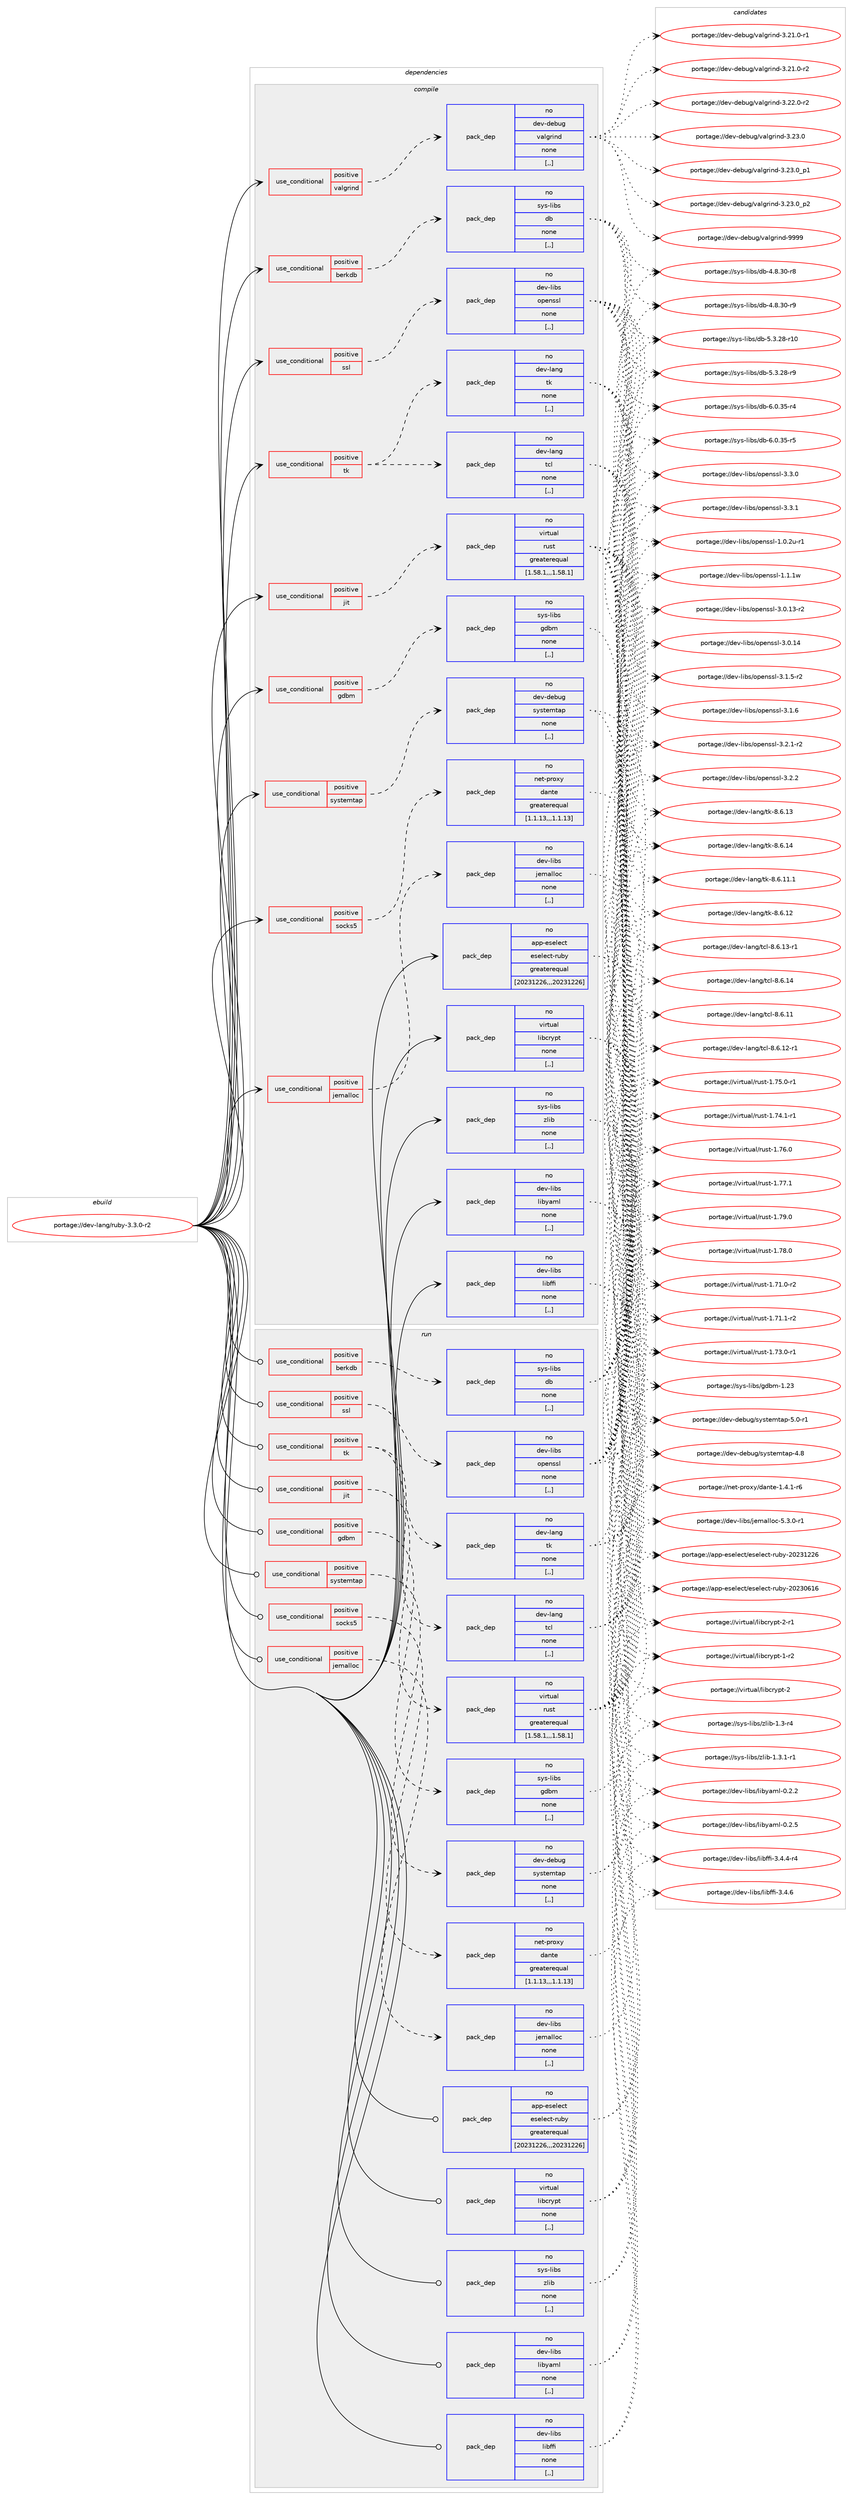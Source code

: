 digraph prolog {

# *************
# Graph options
# *************

newrank=true;
concentrate=true;
compound=true;
graph [rankdir=LR,fontname=Helvetica,fontsize=10,ranksep=1.5];#, ranksep=2.5, nodesep=0.2];
edge  [arrowhead=vee];
node  [fontname=Helvetica,fontsize=10];

# **********
# The ebuild
# **********

subgraph cluster_leftcol {
color=gray;
rank=same;
label=<<i>ebuild</i>>;
id [label="portage://dev-lang/ruby-3.3.0-r2", color=red, width=4, href="../dev-lang/ruby-3.3.0-r2.svg"];
}

# ****************
# The dependencies
# ****************

subgraph cluster_midcol {
color=gray;
label=<<i>dependencies</i>>;
subgraph cluster_compile {
fillcolor="#eeeeee";
style=filled;
label=<<i>compile</i>>;
subgraph cond23660 {
dependency100462 [label=<<TABLE BORDER="0" CELLBORDER="1" CELLSPACING="0" CELLPADDING="4"><TR><TD ROWSPAN="3" CELLPADDING="10">use_conditional</TD></TR><TR><TD>positive</TD></TR><TR><TD>berkdb</TD></TR></TABLE>>, shape=none, color=red];
subgraph pack75724 {
dependency100463 [label=<<TABLE BORDER="0" CELLBORDER="1" CELLSPACING="0" CELLPADDING="4" WIDTH="220"><TR><TD ROWSPAN="6" CELLPADDING="30">pack_dep</TD></TR><TR><TD WIDTH="110">no</TD></TR><TR><TD>sys-libs</TD></TR><TR><TD>db</TD></TR><TR><TD>none</TD></TR><TR><TD>[,,]</TD></TR></TABLE>>, shape=none, color=blue];
}
dependency100462:e -> dependency100463:w [weight=20,style="dashed",arrowhead="vee"];
}
id:e -> dependency100462:w [weight=20,style="solid",arrowhead="vee"];
subgraph cond23661 {
dependency100464 [label=<<TABLE BORDER="0" CELLBORDER="1" CELLSPACING="0" CELLPADDING="4"><TR><TD ROWSPAN="3" CELLPADDING="10">use_conditional</TD></TR><TR><TD>positive</TD></TR><TR><TD>gdbm</TD></TR></TABLE>>, shape=none, color=red];
subgraph pack75725 {
dependency100465 [label=<<TABLE BORDER="0" CELLBORDER="1" CELLSPACING="0" CELLPADDING="4" WIDTH="220"><TR><TD ROWSPAN="6" CELLPADDING="30">pack_dep</TD></TR><TR><TD WIDTH="110">no</TD></TR><TR><TD>sys-libs</TD></TR><TR><TD>gdbm</TD></TR><TR><TD>none</TD></TR><TR><TD>[,,]</TD></TR></TABLE>>, shape=none, color=blue];
}
dependency100464:e -> dependency100465:w [weight=20,style="dashed",arrowhead="vee"];
}
id:e -> dependency100464:w [weight=20,style="solid",arrowhead="vee"];
subgraph cond23662 {
dependency100466 [label=<<TABLE BORDER="0" CELLBORDER="1" CELLSPACING="0" CELLPADDING="4"><TR><TD ROWSPAN="3" CELLPADDING="10">use_conditional</TD></TR><TR><TD>positive</TD></TR><TR><TD>jemalloc</TD></TR></TABLE>>, shape=none, color=red];
subgraph pack75726 {
dependency100467 [label=<<TABLE BORDER="0" CELLBORDER="1" CELLSPACING="0" CELLPADDING="4" WIDTH="220"><TR><TD ROWSPAN="6" CELLPADDING="30">pack_dep</TD></TR><TR><TD WIDTH="110">no</TD></TR><TR><TD>dev-libs</TD></TR><TR><TD>jemalloc</TD></TR><TR><TD>none</TD></TR><TR><TD>[,,]</TD></TR></TABLE>>, shape=none, color=blue];
}
dependency100466:e -> dependency100467:w [weight=20,style="dashed",arrowhead="vee"];
}
id:e -> dependency100466:w [weight=20,style="solid",arrowhead="vee"];
subgraph cond23663 {
dependency100468 [label=<<TABLE BORDER="0" CELLBORDER="1" CELLSPACING="0" CELLPADDING="4"><TR><TD ROWSPAN="3" CELLPADDING="10">use_conditional</TD></TR><TR><TD>positive</TD></TR><TR><TD>jit</TD></TR></TABLE>>, shape=none, color=red];
subgraph pack75727 {
dependency100469 [label=<<TABLE BORDER="0" CELLBORDER="1" CELLSPACING="0" CELLPADDING="4" WIDTH="220"><TR><TD ROWSPAN="6" CELLPADDING="30">pack_dep</TD></TR><TR><TD WIDTH="110">no</TD></TR><TR><TD>virtual</TD></TR><TR><TD>rust</TD></TR><TR><TD>greaterequal</TD></TR><TR><TD>[1.58.1,,,1.58.1]</TD></TR></TABLE>>, shape=none, color=blue];
}
dependency100468:e -> dependency100469:w [weight=20,style="dashed",arrowhead="vee"];
}
id:e -> dependency100468:w [weight=20,style="solid",arrowhead="vee"];
subgraph cond23664 {
dependency100470 [label=<<TABLE BORDER="0" CELLBORDER="1" CELLSPACING="0" CELLPADDING="4"><TR><TD ROWSPAN="3" CELLPADDING="10">use_conditional</TD></TR><TR><TD>positive</TD></TR><TR><TD>socks5</TD></TR></TABLE>>, shape=none, color=red];
subgraph pack75728 {
dependency100471 [label=<<TABLE BORDER="0" CELLBORDER="1" CELLSPACING="0" CELLPADDING="4" WIDTH="220"><TR><TD ROWSPAN="6" CELLPADDING="30">pack_dep</TD></TR><TR><TD WIDTH="110">no</TD></TR><TR><TD>net-proxy</TD></TR><TR><TD>dante</TD></TR><TR><TD>greaterequal</TD></TR><TR><TD>[1.1.13,,,1.1.13]</TD></TR></TABLE>>, shape=none, color=blue];
}
dependency100470:e -> dependency100471:w [weight=20,style="dashed",arrowhead="vee"];
}
id:e -> dependency100470:w [weight=20,style="solid",arrowhead="vee"];
subgraph cond23665 {
dependency100472 [label=<<TABLE BORDER="0" CELLBORDER="1" CELLSPACING="0" CELLPADDING="4"><TR><TD ROWSPAN="3" CELLPADDING="10">use_conditional</TD></TR><TR><TD>positive</TD></TR><TR><TD>ssl</TD></TR></TABLE>>, shape=none, color=red];
subgraph pack75729 {
dependency100473 [label=<<TABLE BORDER="0" CELLBORDER="1" CELLSPACING="0" CELLPADDING="4" WIDTH="220"><TR><TD ROWSPAN="6" CELLPADDING="30">pack_dep</TD></TR><TR><TD WIDTH="110">no</TD></TR><TR><TD>dev-libs</TD></TR><TR><TD>openssl</TD></TR><TR><TD>none</TD></TR><TR><TD>[,,]</TD></TR></TABLE>>, shape=none, color=blue];
}
dependency100472:e -> dependency100473:w [weight=20,style="dashed",arrowhead="vee"];
}
id:e -> dependency100472:w [weight=20,style="solid",arrowhead="vee"];
subgraph cond23666 {
dependency100474 [label=<<TABLE BORDER="0" CELLBORDER="1" CELLSPACING="0" CELLPADDING="4"><TR><TD ROWSPAN="3" CELLPADDING="10">use_conditional</TD></TR><TR><TD>positive</TD></TR><TR><TD>systemtap</TD></TR></TABLE>>, shape=none, color=red];
subgraph pack75730 {
dependency100475 [label=<<TABLE BORDER="0" CELLBORDER="1" CELLSPACING="0" CELLPADDING="4" WIDTH="220"><TR><TD ROWSPAN="6" CELLPADDING="30">pack_dep</TD></TR><TR><TD WIDTH="110">no</TD></TR><TR><TD>dev-debug</TD></TR><TR><TD>systemtap</TD></TR><TR><TD>none</TD></TR><TR><TD>[,,]</TD></TR></TABLE>>, shape=none, color=blue];
}
dependency100474:e -> dependency100475:w [weight=20,style="dashed",arrowhead="vee"];
}
id:e -> dependency100474:w [weight=20,style="solid",arrowhead="vee"];
subgraph cond23667 {
dependency100476 [label=<<TABLE BORDER="0" CELLBORDER="1" CELLSPACING="0" CELLPADDING="4"><TR><TD ROWSPAN="3" CELLPADDING="10">use_conditional</TD></TR><TR><TD>positive</TD></TR><TR><TD>tk</TD></TR></TABLE>>, shape=none, color=red];
subgraph pack75731 {
dependency100477 [label=<<TABLE BORDER="0" CELLBORDER="1" CELLSPACING="0" CELLPADDING="4" WIDTH="220"><TR><TD ROWSPAN="6" CELLPADDING="30">pack_dep</TD></TR><TR><TD WIDTH="110">no</TD></TR><TR><TD>dev-lang</TD></TR><TR><TD>tcl</TD></TR><TR><TD>none</TD></TR><TR><TD>[,,]</TD></TR></TABLE>>, shape=none, color=blue];
}
dependency100476:e -> dependency100477:w [weight=20,style="dashed",arrowhead="vee"];
subgraph pack75732 {
dependency100478 [label=<<TABLE BORDER="0" CELLBORDER="1" CELLSPACING="0" CELLPADDING="4" WIDTH="220"><TR><TD ROWSPAN="6" CELLPADDING="30">pack_dep</TD></TR><TR><TD WIDTH="110">no</TD></TR><TR><TD>dev-lang</TD></TR><TR><TD>tk</TD></TR><TR><TD>none</TD></TR><TR><TD>[,,]</TD></TR></TABLE>>, shape=none, color=blue];
}
dependency100476:e -> dependency100478:w [weight=20,style="dashed",arrowhead="vee"];
}
id:e -> dependency100476:w [weight=20,style="solid",arrowhead="vee"];
subgraph cond23668 {
dependency100479 [label=<<TABLE BORDER="0" CELLBORDER="1" CELLSPACING="0" CELLPADDING="4"><TR><TD ROWSPAN="3" CELLPADDING="10">use_conditional</TD></TR><TR><TD>positive</TD></TR><TR><TD>valgrind</TD></TR></TABLE>>, shape=none, color=red];
subgraph pack75733 {
dependency100480 [label=<<TABLE BORDER="0" CELLBORDER="1" CELLSPACING="0" CELLPADDING="4" WIDTH="220"><TR><TD ROWSPAN="6" CELLPADDING="30">pack_dep</TD></TR><TR><TD WIDTH="110">no</TD></TR><TR><TD>dev-debug</TD></TR><TR><TD>valgrind</TD></TR><TR><TD>none</TD></TR><TR><TD>[,,]</TD></TR></TABLE>>, shape=none, color=blue];
}
dependency100479:e -> dependency100480:w [weight=20,style="dashed",arrowhead="vee"];
}
id:e -> dependency100479:w [weight=20,style="solid",arrowhead="vee"];
subgraph pack75734 {
dependency100481 [label=<<TABLE BORDER="0" CELLBORDER="1" CELLSPACING="0" CELLPADDING="4" WIDTH="220"><TR><TD ROWSPAN="6" CELLPADDING="30">pack_dep</TD></TR><TR><TD WIDTH="110">no</TD></TR><TR><TD>app-eselect</TD></TR><TR><TD>eselect-ruby</TD></TR><TR><TD>greaterequal</TD></TR><TR><TD>[20231226,,,20231226]</TD></TR></TABLE>>, shape=none, color=blue];
}
id:e -> dependency100481:w [weight=20,style="solid",arrowhead="vee"];
subgraph pack75735 {
dependency100482 [label=<<TABLE BORDER="0" CELLBORDER="1" CELLSPACING="0" CELLPADDING="4" WIDTH="220"><TR><TD ROWSPAN="6" CELLPADDING="30">pack_dep</TD></TR><TR><TD WIDTH="110">no</TD></TR><TR><TD>dev-libs</TD></TR><TR><TD>libffi</TD></TR><TR><TD>none</TD></TR><TR><TD>[,,]</TD></TR></TABLE>>, shape=none, color=blue];
}
id:e -> dependency100482:w [weight=20,style="solid",arrowhead="vee"];
subgraph pack75736 {
dependency100483 [label=<<TABLE BORDER="0" CELLBORDER="1" CELLSPACING="0" CELLPADDING="4" WIDTH="220"><TR><TD ROWSPAN="6" CELLPADDING="30">pack_dep</TD></TR><TR><TD WIDTH="110">no</TD></TR><TR><TD>dev-libs</TD></TR><TR><TD>libyaml</TD></TR><TR><TD>none</TD></TR><TR><TD>[,,]</TD></TR></TABLE>>, shape=none, color=blue];
}
id:e -> dependency100483:w [weight=20,style="solid",arrowhead="vee"];
subgraph pack75737 {
dependency100484 [label=<<TABLE BORDER="0" CELLBORDER="1" CELLSPACING="0" CELLPADDING="4" WIDTH="220"><TR><TD ROWSPAN="6" CELLPADDING="30">pack_dep</TD></TR><TR><TD WIDTH="110">no</TD></TR><TR><TD>sys-libs</TD></TR><TR><TD>zlib</TD></TR><TR><TD>none</TD></TR><TR><TD>[,,]</TD></TR></TABLE>>, shape=none, color=blue];
}
id:e -> dependency100484:w [weight=20,style="solid",arrowhead="vee"];
subgraph pack75738 {
dependency100485 [label=<<TABLE BORDER="0" CELLBORDER="1" CELLSPACING="0" CELLPADDING="4" WIDTH="220"><TR><TD ROWSPAN="6" CELLPADDING="30">pack_dep</TD></TR><TR><TD WIDTH="110">no</TD></TR><TR><TD>virtual</TD></TR><TR><TD>libcrypt</TD></TR><TR><TD>none</TD></TR><TR><TD>[,,]</TD></TR></TABLE>>, shape=none, color=blue];
}
id:e -> dependency100485:w [weight=20,style="solid",arrowhead="vee"];
}
subgraph cluster_compileandrun {
fillcolor="#eeeeee";
style=filled;
label=<<i>compile and run</i>>;
}
subgraph cluster_run {
fillcolor="#eeeeee";
style=filled;
label=<<i>run</i>>;
subgraph cond23669 {
dependency100486 [label=<<TABLE BORDER="0" CELLBORDER="1" CELLSPACING="0" CELLPADDING="4"><TR><TD ROWSPAN="3" CELLPADDING="10">use_conditional</TD></TR><TR><TD>positive</TD></TR><TR><TD>berkdb</TD></TR></TABLE>>, shape=none, color=red];
subgraph pack75739 {
dependency100487 [label=<<TABLE BORDER="0" CELLBORDER="1" CELLSPACING="0" CELLPADDING="4" WIDTH="220"><TR><TD ROWSPAN="6" CELLPADDING="30">pack_dep</TD></TR><TR><TD WIDTH="110">no</TD></TR><TR><TD>sys-libs</TD></TR><TR><TD>db</TD></TR><TR><TD>none</TD></TR><TR><TD>[,,]</TD></TR></TABLE>>, shape=none, color=blue];
}
dependency100486:e -> dependency100487:w [weight=20,style="dashed",arrowhead="vee"];
}
id:e -> dependency100486:w [weight=20,style="solid",arrowhead="odot"];
subgraph cond23670 {
dependency100488 [label=<<TABLE BORDER="0" CELLBORDER="1" CELLSPACING="0" CELLPADDING="4"><TR><TD ROWSPAN="3" CELLPADDING="10">use_conditional</TD></TR><TR><TD>positive</TD></TR><TR><TD>gdbm</TD></TR></TABLE>>, shape=none, color=red];
subgraph pack75740 {
dependency100489 [label=<<TABLE BORDER="0" CELLBORDER="1" CELLSPACING="0" CELLPADDING="4" WIDTH="220"><TR><TD ROWSPAN="6" CELLPADDING="30">pack_dep</TD></TR><TR><TD WIDTH="110">no</TD></TR><TR><TD>sys-libs</TD></TR><TR><TD>gdbm</TD></TR><TR><TD>none</TD></TR><TR><TD>[,,]</TD></TR></TABLE>>, shape=none, color=blue];
}
dependency100488:e -> dependency100489:w [weight=20,style="dashed",arrowhead="vee"];
}
id:e -> dependency100488:w [weight=20,style="solid",arrowhead="odot"];
subgraph cond23671 {
dependency100490 [label=<<TABLE BORDER="0" CELLBORDER="1" CELLSPACING="0" CELLPADDING="4"><TR><TD ROWSPAN="3" CELLPADDING="10">use_conditional</TD></TR><TR><TD>positive</TD></TR><TR><TD>jemalloc</TD></TR></TABLE>>, shape=none, color=red];
subgraph pack75741 {
dependency100491 [label=<<TABLE BORDER="0" CELLBORDER="1" CELLSPACING="0" CELLPADDING="4" WIDTH="220"><TR><TD ROWSPAN="6" CELLPADDING="30">pack_dep</TD></TR><TR><TD WIDTH="110">no</TD></TR><TR><TD>dev-libs</TD></TR><TR><TD>jemalloc</TD></TR><TR><TD>none</TD></TR><TR><TD>[,,]</TD></TR></TABLE>>, shape=none, color=blue];
}
dependency100490:e -> dependency100491:w [weight=20,style="dashed",arrowhead="vee"];
}
id:e -> dependency100490:w [weight=20,style="solid",arrowhead="odot"];
subgraph cond23672 {
dependency100492 [label=<<TABLE BORDER="0" CELLBORDER="1" CELLSPACING="0" CELLPADDING="4"><TR><TD ROWSPAN="3" CELLPADDING="10">use_conditional</TD></TR><TR><TD>positive</TD></TR><TR><TD>jit</TD></TR></TABLE>>, shape=none, color=red];
subgraph pack75742 {
dependency100493 [label=<<TABLE BORDER="0" CELLBORDER="1" CELLSPACING="0" CELLPADDING="4" WIDTH="220"><TR><TD ROWSPAN="6" CELLPADDING="30">pack_dep</TD></TR><TR><TD WIDTH="110">no</TD></TR><TR><TD>virtual</TD></TR><TR><TD>rust</TD></TR><TR><TD>greaterequal</TD></TR><TR><TD>[1.58.1,,,1.58.1]</TD></TR></TABLE>>, shape=none, color=blue];
}
dependency100492:e -> dependency100493:w [weight=20,style="dashed",arrowhead="vee"];
}
id:e -> dependency100492:w [weight=20,style="solid",arrowhead="odot"];
subgraph cond23673 {
dependency100494 [label=<<TABLE BORDER="0" CELLBORDER="1" CELLSPACING="0" CELLPADDING="4"><TR><TD ROWSPAN="3" CELLPADDING="10">use_conditional</TD></TR><TR><TD>positive</TD></TR><TR><TD>socks5</TD></TR></TABLE>>, shape=none, color=red];
subgraph pack75743 {
dependency100495 [label=<<TABLE BORDER="0" CELLBORDER="1" CELLSPACING="0" CELLPADDING="4" WIDTH="220"><TR><TD ROWSPAN="6" CELLPADDING="30">pack_dep</TD></TR><TR><TD WIDTH="110">no</TD></TR><TR><TD>net-proxy</TD></TR><TR><TD>dante</TD></TR><TR><TD>greaterequal</TD></TR><TR><TD>[1.1.13,,,1.1.13]</TD></TR></TABLE>>, shape=none, color=blue];
}
dependency100494:e -> dependency100495:w [weight=20,style="dashed",arrowhead="vee"];
}
id:e -> dependency100494:w [weight=20,style="solid",arrowhead="odot"];
subgraph cond23674 {
dependency100496 [label=<<TABLE BORDER="0" CELLBORDER="1" CELLSPACING="0" CELLPADDING="4"><TR><TD ROWSPAN="3" CELLPADDING="10">use_conditional</TD></TR><TR><TD>positive</TD></TR><TR><TD>ssl</TD></TR></TABLE>>, shape=none, color=red];
subgraph pack75744 {
dependency100497 [label=<<TABLE BORDER="0" CELLBORDER="1" CELLSPACING="0" CELLPADDING="4" WIDTH="220"><TR><TD ROWSPAN="6" CELLPADDING="30">pack_dep</TD></TR><TR><TD WIDTH="110">no</TD></TR><TR><TD>dev-libs</TD></TR><TR><TD>openssl</TD></TR><TR><TD>none</TD></TR><TR><TD>[,,]</TD></TR></TABLE>>, shape=none, color=blue];
}
dependency100496:e -> dependency100497:w [weight=20,style="dashed",arrowhead="vee"];
}
id:e -> dependency100496:w [weight=20,style="solid",arrowhead="odot"];
subgraph cond23675 {
dependency100498 [label=<<TABLE BORDER="0" CELLBORDER="1" CELLSPACING="0" CELLPADDING="4"><TR><TD ROWSPAN="3" CELLPADDING="10">use_conditional</TD></TR><TR><TD>positive</TD></TR><TR><TD>systemtap</TD></TR></TABLE>>, shape=none, color=red];
subgraph pack75745 {
dependency100499 [label=<<TABLE BORDER="0" CELLBORDER="1" CELLSPACING="0" CELLPADDING="4" WIDTH="220"><TR><TD ROWSPAN="6" CELLPADDING="30">pack_dep</TD></TR><TR><TD WIDTH="110">no</TD></TR><TR><TD>dev-debug</TD></TR><TR><TD>systemtap</TD></TR><TR><TD>none</TD></TR><TR><TD>[,,]</TD></TR></TABLE>>, shape=none, color=blue];
}
dependency100498:e -> dependency100499:w [weight=20,style="dashed",arrowhead="vee"];
}
id:e -> dependency100498:w [weight=20,style="solid",arrowhead="odot"];
subgraph cond23676 {
dependency100500 [label=<<TABLE BORDER="0" CELLBORDER="1" CELLSPACING="0" CELLPADDING="4"><TR><TD ROWSPAN="3" CELLPADDING="10">use_conditional</TD></TR><TR><TD>positive</TD></TR><TR><TD>tk</TD></TR></TABLE>>, shape=none, color=red];
subgraph pack75746 {
dependency100501 [label=<<TABLE BORDER="0" CELLBORDER="1" CELLSPACING="0" CELLPADDING="4" WIDTH="220"><TR><TD ROWSPAN="6" CELLPADDING="30">pack_dep</TD></TR><TR><TD WIDTH="110">no</TD></TR><TR><TD>dev-lang</TD></TR><TR><TD>tcl</TD></TR><TR><TD>none</TD></TR><TR><TD>[,,]</TD></TR></TABLE>>, shape=none, color=blue];
}
dependency100500:e -> dependency100501:w [weight=20,style="dashed",arrowhead="vee"];
subgraph pack75747 {
dependency100502 [label=<<TABLE BORDER="0" CELLBORDER="1" CELLSPACING="0" CELLPADDING="4" WIDTH="220"><TR><TD ROWSPAN="6" CELLPADDING="30">pack_dep</TD></TR><TR><TD WIDTH="110">no</TD></TR><TR><TD>dev-lang</TD></TR><TR><TD>tk</TD></TR><TR><TD>none</TD></TR><TR><TD>[,,]</TD></TR></TABLE>>, shape=none, color=blue];
}
dependency100500:e -> dependency100502:w [weight=20,style="dashed",arrowhead="vee"];
}
id:e -> dependency100500:w [weight=20,style="solid",arrowhead="odot"];
subgraph pack75748 {
dependency100503 [label=<<TABLE BORDER="0" CELLBORDER="1" CELLSPACING="0" CELLPADDING="4" WIDTH="220"><TR><TD ROWSPAN="6" CELLPADDING="30">pack_dep</TD></TR><TR><TD WIDTH="110">no</TD></TR><TR><TD>app-eselect</TD></TR><TR><TD>eselect-ruby</TD></TR><TR><TD>greaterequal</TD></TR><TR><TD>[20231226,,,20231226]</TD></TR></TABLE>>, shape=none, color=blue];
}
id:e -> dependency100503:w [weight=20,style="solid",arrowhead="odot"];
subgraph pack75749 {
dependency100504 [label=<<TABLE BORDER="0" CELLBORDER="1" CELLSPACING="0" CELLPADDING="4" WIDTH="220"><TR><TD ROWSPAN="6" CELLPADDING="30">pack_dep</TD></TR><TR><TD WIDTH="110">no</TD></TR><TR><TD>dev-libs</TD></TR><TR><TD>libffi</TD></TR><TR><TD>none</TD></TR><TR><TD>[,,]</TD></TR></TABLE>>, shape=none, color=blue];
}
id:e -> dependency100504:w [weight=20,style="solid",arrowhead="odot"];
subgraph pack75750 {
dependency100505 [label=<<TABLE BORDER="0" CELLBORDER="1" CELLSPACING="0" CELLPADDING="4" WIDTH="220"><TR><TD ROWSPAN="6" CELLPADDING="30">pack_dep</TD></TR><TR><TD WIDTH="110">no</TD></TR><TR><TD>dev-libs</TD></TR><TR><TD>libyaml</TD></TR><TR><TD>none</TD></TR><TR><TD>[,,]</TD></TR></TABLE>>, shape=none, color=blue];
}
id:e -> dependency100505:w [weight=20,style="solid",arrowhead="odot"];
subgraph pack75751 {
dependency100506 [label=<<TABLE BORDER="0" CELLBORDER="1" CELLSPACING="0" CELLPADDING="4" WIDTH="220"><TR><TD ROWSPAN="6" CELLPADDING="30">pack_dep</TD></TR><TR><TD WIDTH="110">no</TD></TR><TR><TD>sys-libs</TD></TR><TR><TD>zlib</TD></TR><TR><TD>none</TD></TR><TR><TD>[,,]</TD></TR></TABLE>>, shape=none, color=blue];
}
id:e -> dependency100506:w [weight=20,style="solid",arrowhead="odot"];
subgraph pack75752 {
dependency100507 [label=<<TABLE BORDER="0" CELLBORDER="1" CELLSPACING="0" CELLPADDING="4" WIDTH="220"><TR><TD ROWSPAN="6" CELLPADDING="30">pack_dep</TD></TR><TR><TD WIDTH="110">no</TD></TR><TR><TD>virtual</TD></TR><TR><TD>libcrypt</TD></TR><TR><TD>none</TD></TR><TR><TD>[,,]</TD></TR></TABLE>>, shape=none, color=blue];
}
id:e -> dependency100507:w [weight=20,style="solid",arrowhead="odot"];
}
}

# **************
# The candidates
# **************

subgraph cluster_choices {
rank=same;
color=gray;
label=<<i>candidates</i>>;

subgraph choice75724 {
color=black;
nodesep=1;
choice11512111545108105981154710098455246564651484511456 [label="portage://sys-libs/db-4.8.30-r8", color=red, width=4,href="../sys-libs/db-4.8.30-r8.svg"];
choice11512111545108105981154710098455246564651484511457 [label="portage://sys-libs/db-4.8.30-r9", color=red, width=4,href="../sys-libs/db-4.8.30-r9.svg"];
choice1151211154510810598115471009845534651465056451144948 [label="portage://sys-libs/db-5.3.28-r10", color=red, width=4,href="../sys-libs/db-5.3.28-r10.svg"];
choice11512111545108105981154710098455346514650564511457 [label="portage://sys-libs/db-5.3.28-r9", color=red, width=4,href="../sys-libs/db-5.3.28-r9.svg"];
choice11512111545108105981154710098455446484651534511452 [label="portage://sys-libs/db-6.0.35-r4", color=red, width=4,href="../sys-libs/db-6.0.35-r4.svg"];
choice11512111545108105981154710098455446484651534511453 [label="portage://sys-libs/db-6.0.35-r5", color=red, width=4,href="../sys-libs/db-6.0.35-r5.svg"];
dependency100463:e -> choice11512111545108105981154710098455246564651484511456:w [style=dotted,weight="100"];
dependency100463:e -> choice11512111545108105981154710098455246564651484511457:w [style=dotted,weight="100"];
dependency100463:e -> choice1151211154510810598115471009845534651465056451144948:w [style=dotted,weight="100"];
dependency100463:e -> choice11512111545108105981154710098455346514650564511457:w [style=dotted,weight="100"];
dependency100463:e -> choice11512111545108105981154710098455446484651534511452:w [style=dotted,weight="100"];
dependency100463:e -> choice11512111545108105981154710098455446484651534511453:w [style=dotted,weight="100"];
}
subgraph choice75725 {
color=black;
nodesep=1;
choice115121115451081059811547103100981094549465051 [label="portage://sys-libs/gdbm-1.23", color=red, width=4,href="../sys-libs/gdbm-1.23.svg"];
dependency100465:e -> choice115121115451081059811547103100981094549465051:w [style=dotted,weight="100"];
}
subgraph choice75726 {
color=black;
nodesep=1;
choice10010111845108105981154710610110997108108111994553465146484511449 [label="portage://dev-libs/jemalloc-5.3.0-r1", color=red, width=4,href="../dev-libs/jemalloc-5.3.0-r1.svg"];
dependency100467:e -> choice10010111845108105981154710610110997108108111994553465146484511449:w [style=dotted,weight="100"];
}
subgraph choice75727 {
color=black;
nodesep=1;
choice1181051141161179710847114117115116454946554946484511450 [label="portage://virtual/rust-1.71.0-r2", color=red, width=4,href="../virtual/rust-1.71.0-r2.svg"];
choice1181051141161179710847114117115116454946554946494511450 [label="portage://virtual/rust-1.71.1-r2", color=red, width=4,href="../virtual/rust-1.71.1-r2.svg"];
choice1181051141161179710847114117115116454946555146484511449 [label="portage://virtual/rust-1.73.0-r1", color=red, width=4,href="../virtual/rust-1.73.0-r1.svg"];
choice1181051141161179710847114117115116454946555246494511449 [label="portage://virtual/rust-1.74.1-r1", color=red, width=4,href="../virtual/rust-1.74.1-r1.svg"];
choice1181051141161179710847114117115116454946555346484511449 [label="portage://virtual/rust-1.75.0-r1", color=red, width=4,href="../virtual/rust-1.75.0-r1.svg"];
choice118105114116117971084711411711511645494655544648 [label="portage://virtual/rust-1.76.0", color=red, width=4,href="../virtual/rust-1.76.0.svg"];
choice118105114116117971084711411711511645494655554649 [label="portage://virtual/rust-1.77.1", color=red, width=4,href="../virtual/rust-1.77.1.svg"];
choice118105114116117971084711411711511645494655564648 [label="portage://virtual/rust-1.78.0", color=red, width=4,href="../virtual/rust-1.78.0.svg"];
choice118105114116117971084711411711511645494655574648 [label="portage://virtual/rust-1.79.0", color=red, width=4,href="../virtual/rust-1.79.0.svg"];
dependency100469:e -> choice1181051141161179710847114117115116454946554946484511450:w [style=dotted,weight="100"];
dependency100469:e -> choice1181051141161179710847114117115116454946554946494511450:w [style=dotted,weight="100"];
dependency100469:e -> choice1181051141161179710847114117115116454946555146484511449:w [style=dotted,weight="100"];
dependency100469:e -> choice1181051141161179710847114117115116454946555246494511449:w [style=dotted,weight="100"];
dependency100469:e -> choice1181051141161179710847114117115116454946555346484511449:w [style=dotted,weight="100"];
dependency100469:e -> choice118105114116117971084711411711511645494655544648:w [style=dotted,weight="100"];
dependency100469:e -> choice118105114116117971084711411711511645494655554649:w [style=dotted,weight="100"];
dependency100469:e -> choice118105114116117971084711411711511645494655564648:w [style=dotted,weight="100"];
dependency100469:e -> choice118105114116117971084711411711511645494655574648:w [style=dotted,weight="100"];
}
subgraph choice75728 {
color=black;
nodesep=1;
choice1101011164511211411112012147100971101161014549465246494511454 [label="portage://net-proxy/dante-1.4.1-r6", color=red, width=4,href="../net-proxy/dante-1.4.1-r6.svg"];
dependency100471:e -> choice1101011164511211411112012147100971101161014549465246494511454:w [style=dotted,weight="100"];
}
subgraph choice75729 {
color=black;
nodesep=1;
choice1001011184510810598115471111121011101151151084549464846501174511449 [label="portage://dev-libs/openssl-1.0.2u-r1", color=red, width=4,href="../dev-libs/openssl-1.0.2u-r1.svg"];
choice100101118451081059811547111112101110115115108454946494649119 [label="portage://dev-libs/openssl-1.1.1w", color=red, width=4,href="../dev-libs/openssl-1.1.1w.svg"];
choice100101118451081059811547111112101110115115108455146484649514511450 [label="portage://dev-libs/openssl-3.0.13-r2", color=red, width=4,href="../dev-libs/openssl-3.0.13-r2.svg"];
choice10010111845108105981154711111210111011511510845514648464952 [label="portage://dev-libs/openssl-3.0.14", color=red, width=4,href="../dev-libs/openssl-3.0.14.svg"];
choice1001011184510810598115471111121011101151151084551464946534511450 [label="portage://dev-libs/openssl-3.1.5-r2", color=red, width=4,href="../dev-libs/openssl-3.1.5-r2.svg"];
choice100101118451081059811547111112101110115115108455146494654 [label="portage://dev-libs/openssl-3.1.6", color=red, width=4,href="../dev-libs/openssl-3.1.6.svg"];
choice1001011184510810598115471111121011101151151084551465046494511450 [label="portage://dev-libs/openssl-3.2.1-r2", color=red, width=4,href="../dev-libs/openssl-3.2.1-r2.svg"];
choice100101118451081059811547111112101110115115108455146504650 [label="portage://dev-libs/openssl-3.2.2", color=red, width=4,href="../dev-libs/openssl-3.2.2.svg"];
choice100101118451081059811547111112101110115115108455146514648 [label="portage://dev-libs/openssl-3.3.0", color=red, width=4,href="../dev-libs/openssl-3.3.0.svg"];
choice100101118451081059811547111112101110115115108455146514649 [label="portage://dev-libs/openssl-3.3.1", color=red, width=4,href="../dev-libs/openssl-3.3.1.svg"];
dependency100473:e -> choice1001011184510810598115471111121011101151151084549464846501174511449:w [style=dotted,weight="100"];
dependency100473:e -> choice100101118451081059811547111112101110115115108454946494649119:w [style=dotted,weight="100"];
dependency100473:e -> choice100101118451081059811547111112101110115115108455146484649514511450:w [style=dotted,weight="100"];
dependency100473:e -> choice10010111845108105981154711111210111011511510845514648464952:w [style=dotted,weight="100"];
dependency100473:e -> choice1001011184510810598115471111121011101151151084551464946534511450:w [style=dotted,weight="100"];
dependency100473:e -> choice100101118451081059811547111112101110115115108455146494654:w [style=dotted,weight="100"];
dependency100473:e -> choice1001011184510810598115471111121011101151151084551465046494511450:w [style=dotted,weight="100"];
dependency100473:e -> choice100101118451081059811547111112101110115115108455146504650:w [style=dotted,weight="100"];
dependency100473:e -> choice100101118451081059811547111112101110115115108455146514648:w [style=dotted,weight="100"];
dependency100473:e -> choice100101118451081059811547111112101110115115108455146514649:w [style=dotted,weight="100"];
}
subgraph choice75730 {
color=black;
nodesep=1;
choice1001011184510010198117103471151211151161011091169711245524656 [label="portage://dev-debug/systemtap-4.8", color=red, width=4,href="../dev-debug/systemtap-4.8.svg"];
choice10010111845100101981171034711512111511610110911697112455346484511449 [label="portage://dev-debug/systemtap-5.0-r1", color=red, width=4,href="../dev-debug/systemtap-5.0-r1.svg"];
dependency100475:e -> choice1001011184510010198117103471151211151161011091169711245524656:w [style=dotted,weight="100"];
dependency100475:e -> choice10010111845100101981171034711512111511610110911697112455346484511449:w [style=dotted,weight="100"];
}
subgraph choice75731 {
color=black;
nodesep=1;
choice1001011184510897110103471169910845564654464949 [label="portage://dev-lang/tcl-8.6.11", color=red, width=4,href="../dev-lang/tcl-8.6.11.svg"];
choice10010111845108971101034711699108455646544649504511449 [label="portage://dev-lang/tcl-8.6.12-r1", color=red, width=4,href="../dev-lang/tcl-8.6.12-r1.svg"];
choice10010111845108971101034711699108455646544649514511449 [label="portage://dev-lang/tcl-8.6.13-r1", color=red, width=4,href="../dev-lang/tcl-8.6.13-r1.svg"];
choice1001011184510897110103471169910845564654464952 [label="portage://dev-lang/tcl-8.6.14", color=red, width=4,href="../dev-lang/tcl-8.6.14.svg"];
dependency100477:e -> choice1001011184510897110103471169910845564654464949:w [style=dotted,weight="100"];
dependency100477:e -> choice10010111845108971101034711699108455646544649504511449:w [style=dotted,weight="100"];
dependency100477:e -> choice10010111845108971101034711699108455646544649514511449:w [style=dotted,weight="100"];
dependency100477:e -> choice1001011184510897110103471169910845564654464952:w [style=dotted,weight="100"];
}
subgraph choice75732 {
color=black;
nodesep=1;
choice100101118451089711010347116107455646544649494649 [label="portage://dev-lang/tk-8.6.11.1", color=red, width=4,href="../dev-lang/tk-8.6.11.1.svg"];
choice10010111845108971101034711610745564654464950 [label="portage://dev-lang/tk-8.6.12", color=red, width=4,href="../dev-lang/tk-8.6.12.svg"];
choice10010111845108971101034711610745564654464951 [label="portage://dev-lang/tk-8.6.13", color=red, width=4,href="../dev-lang/tk-8.6.13.svg"];
choice10010111845108971101034711610745564654464952 [label="portage://dev-lang/tk-8.6.14", color=red, width=4,href="../dev-lang/tk-8.6.14.svg"];
dependency100478:e -> choice100101118451089711010347116107455646544649494649:w [style=dotted,weight="100"];
dependency100478:e -> choice10010111845108971101034711610745564654464950:w [style=dotted,weight="100"];
dependency100478:e -> choice10010111845108971101034711610745564654464951:w [style=dotted,weight="100"];
dependency100478:e -> choice10010111845108971101034711610745564654464952:w [style=dotted,weight="100"];
}
subgraph choice75733 {
color=black;
nodesep=1;
choice10010111845100101981171034711897108103114105110100455146504946484511449 [label="portage://dev-debug/valgrind-3.21.0-r1", color=red, width=4,href="../dev-debug/valgrind-3.21.0-r1.svg"];
choice10010111845100101981171034711897108103114105110100455146504946484511450 [label="portage://dev-debug/valgrind-3.21.0-r2", color=red, width=4,href="../dev-debug/valgrind-3.21.0-r2.svg"];
choice10010111845100101981171034711897108103114105110100455146505046484511450 [label="portage://dev-debug/valgrind-3.22.0-r2", color=red, width=4,href="../dev-debug/valgrind-3.22.0-r2.svg"];
choice1001011184510010198117103471189710810311410511010045514650514648 [label="portage://dev-debug/valgrind-3.23.0", color=red, width=4,href="../dev-debug/valgrind-3.23.0.svg"];
choice10010111845100101981171034711897108103114105110100455146505146489511249 [label="portage://dev-debug/valgrind-3.23.0_p1", color=red, width=4,href="../dev-debug/valgrind-3.23.0_p1.svg"];
choice10010111845100101981171034711897108103114105110100455146505146489511250 [label="portage://dev-debug/valgrind-3.23.0_p2", color=red, width=4,href="../dev-debug/valgrind-3.23.0_p2.svg"];
choice100101118451001019811710347118971081031141051101004557575757 [label="portage://dev-debug/valgrind-9999", color=red, width=4,href="../dev-debug/valgrind-9999.svg"];
dependency100480:e -> choice10010111845100101981171034711897108103114105110100455146504946484511449:w [style=dotted,weight="100"];
dependency100480:e -> choice10010111845100101981171034711897108103114105110100455146504946484511450:w [style=dotted,weight="100"];
dependency100480:e -> choice10010111845100101981171034711897108103114105110100455146505046484511450:w [style=dotted,weight="100"];
dependency100480:e -> choice1001011184510010198117103471189710810311410511010045514650514648:w [style=dotted,weight="100"];
dependency100480:e -> choice10010111845100101981171034711897108103114105110100455146505146489511249:w [style=dotted,weight="100"];
dependency100480:e -> choice10010111845100101981171034711897108103114105110100455146505146489511250:w [style=dotted,weight="100"];
dependency100480:e -> choice100101118451001019811710347118971081031141051101004557575757:w [style=dotted,weight="100"];
}
subgraph choice75734 {
color=black;
nodesep=1;
choice97112112451011151011081019911647101115101108101991164511411798121455048505148544954 [label="portage://app-eselect/eselect-ruby-20230616", color=red, width=4,href="../app-eselect/eselect-ruby-20230616.svg"];
choice97112112451011151011081019911647101115101108101991164511411798121455048505149505054 [label="portage://app-eselect/eselect-ruby-20231226", color=red, width=4,href="../app-eselect/eselect-ruby-20231226.svg"];
dependency100481:e -> choice97112112451011151011081019911647101115101108101991164511411798121455048505148544954:w [style=dotted,weight="100"];
dependency100481:e -> choice97112112451011151011081019911647101115101108101991164511411798121455048505149505054:w [style=dotted,weight="100"];
}
subgraph choice75735 {
color=black;
nodesep=1;
choice100101118451081059811547108105981021021054551465246524511452 [label="portage://dev-libs/libffi-3.4.4-r4", color=red, width=4,href="../dev-libs/libffi-3.4.4-r4.svg"];
choice10010111845108105981154710810598102102105455146524654 [label="portage://dev-libs/libffi-3.4.6", color=red, width=4,href="../dev-libs/libffi-3.4.6.svg"];
dependency100482:e -> choice100101118451081059811547108105981021021054551465246524511452:w [style=dotted,weight="100"];
dependency100482:e -> choice10010111845108105981154710810598102102105455146524654:w [style=dotted,weight="100"];
}
subgraph choice75736 {
color=black;
nodesep=1;
choice1001011184510810598115471081059812197109108454846504650 [label="portage://dev-libs/libyaml-0.2.2", color=red, width=4,href="../dev-libs/libyaml-0.2.2.svg"];
choice1001011184510810598115471081059812197109108454846504653 [label="portage://dev-libs/libyaml-0.2.5", color=red, width=4,href="../dev-libs/libyaml-0.2.5.svg"];
dependency100483:e -> choice1001011184510810598115471081059812197109108454846504650:w [style=dotted,weight="100"];
dependency100483:e -> choice1001011184510810598115471081059812197109108454846504653:w [style=dotted,weight="100"];
}
subgraph choice75737 {
color=black;
nodesep=1;
choice11512111545108105981154712210810598454946514511452 [label="portage://sys-libs/zlib-1.3-r4", color=red, width=4,href="../sys-libs/zlib-1.3-r4.svg"];
choice115121115451081059811547122108105984549465146494511449 [label="portage://sys-libs/zlib-1.3.1-r1", color=red, width=4,href="../sys-libs/zlib-1.3.1-r1.svg"];
dependency100484:e -> choice11512111545108105981154712210810598454946514511452:w [style=dotted,weight="100"];
dependency100484:e -> choice115121115451081059811547122108105984549465146494511449:w [style=dotted,weight="100"];
}
subgraph choice75738 {
color=black;
nodesep=1;
choice1181051141161179710847108105989911412111211645494511450 [label="portage://virtual/libcrypt-1-r2", color=red, width=4,href="../virtual/libcrypt-1-r2.svg"];
choice118105114116117971084710810598991141211121164550 [label="portage://virtual/libcrypt-2", color=red, width=4,href="../virtual/libcrypt-2.svg"];
choice1181051141161179710847108105989911412111211645504511449 [label="portage://virtual/libcrypt-2-r1", color=red, width=4,href="../virtual/libcrypt-2-r1.svg"];
dependency100485:e -> choice1181051141161179710847108105989911412111211645494511450:w [style=dotted,weight="100"];
dependency100485:e -> choice118105114116117971084710810598991141211121164550:w [style=dotted,weight="100"];
dependency100485:e -> choice1181051141161179710847108105989911412111211645504511449:w [style=dotted,weight="100"];
}
subgraph choice75739 {
color=black;
nodesep=1;
choice11512111545108105981154710098455246564651484511456 [label="portage://sys-libs/db-4.8.30-r8", color=red, width=4,href="../sys-libs/db-4.8.30-r8.svg"];
choice11512111545108105981154710098455246564651484511457 [label="portage://sys-libs/db-4.8.30-r9", color=red, width=4,href="../sys-libs/db-4.8.30-r9.svg"];
choice1151211154510810598115471009845534651465056451144948 [label="portage://sys-libs/db-5.3.28-r10", color=red, width=4,href="../sys-libs/db-5.3.28-r10.svg"];
choice11512111545108105981154710098455346514650564511457 [label="portage://sys-libs/db-5.3.28-r9", color=red, width=4,href="../sys-libs/db-5.3.28-r9.svg"];
choice11512111545108105981154710098455446484651534511452 [label="portage://sys-libs/db-6.0.35-r4", color=red, width=4,href="../sys-libs/db-6.0.35-r4.svg"];
choice11512111545108105981154710098455446484651534511453 [label="portage://sys-libs/db-6.0.35-r5", color=red, width=4,href="../sys-libs/db-6.0.35-r5.svg"];
dependency100487:e -> choice11512111545108105981154710098455246564651484511456:w [style=dotted,weight="100"];
dependency100487:e -> choice11512111545108105981154710098455246564651484511457:w [style=dotted,weight="100"];
dependency100487:e -> choice1151211154510810598115471009845534651465056451144948:w [style=dotted,weight="100"];
dependency100487:e -> choice11512111545108105981154710098455346514650564511457:w [style=dotted,weight="100"];
dependency100487:e -> choice11512111545108105981154710098455446484651534511452:w [style=dotted,weight="100"];
dependency100487:e -> choice11512111545108105981154710098455446484651534511453:w [style=dotted,weight="100"];
}
subgraph choice75740 {
color=black;
nodesep=1;
choice115121115451081059811547103100981094549465051 [label="portage://sys-libs/gdbm-1.23", color=red, width=4,href="../sys-libs/gdbm-1.23.svg"];
dependency100489:e -> choice115121115451081059811547103100981094549465051:w [style=dotted,weight="100"];
}
subgraph choice75741 {
color=black;
nodesep=1;
choice10010111845108105981154710610110997108108111994553465146484511449 [label="portage://dev-libs/jemalloc-5.3.0-r1", color=red, width=4,href="../dev-libs/jemalloc-5.3.0-r1.svg"];
dependency100491:e -> choice10010111845108105981154710610110997108108111994553465146484511449:w [style=dotted,weight="100"];
}
subgraph choice75742 {
color=black;
nodesep=1;
choice1181051141161179710847114117115116454946554946484511450 [label="portage://virtual/rust-1.71.0-r2", color=red, width=4,href="../virtual/rust-1.71.0-r2.svg"];
choice1181051141161179710847114117115116454946554946494511450 [label="portage://virtual/rust-1.71.1-r2", color=red, width=4,href="../virtual/rust-1.71.1-r2.svg"];
choice1181051141161179710847114117115116454946555146484511449 [label="portage://virtual/rust-1.73.0-r1", color=red, width=4,href="../virtual/rust-1.73.0-r1.svg"];
choice1181051141161179710847114117115116454946555246494511449 [label="portage://virtual/rust-1.74.1-r1", color=red, width=4,href="../virtual/rust-1.74.1-r1.svg"];
choice1181051141161179710847114117115116454946555346484511449 [label="portage://virtual/rust-1.75.0-r1", color=red, width=4,href="../virtual/rust-1.75.0-r1.svg"];
choice118105114116117971084711411711511645494655544648 [label="portage://virtual/rust-1.76.0", color=red, width=4,href="../virtual/rust-1.76.0.svg"];
choice118105114116117971084711411711511645494655554649 [label="portage://virtual/rust-1.77.1", color=red, width=4,href="../virtual/rust-1.77.1.svg"];
choice118105114116117971084711411711511645494655564648 [label="portage://virtual/rust-1.78.0", color=red, width=4,href="../virtual/rust-1.78.0.svg"];
choice118105114116117971084711411711511645494655574648 [label="portage://virtual/rust-1.79.0", color=red, width=4,href="../virtual/rust-1.79.0.svg"];
dependency100493:e -> choice1181051141161179710847114117115116454946554946484511450:w [style=dotted,weight="100"];
dependency100493:e -> choice1181051141161179710847114117115116454946554946494511450:w [style=dotted,weight="100"];
dependency100493:e -> choice1181051141161179710847114117115116454946555146484511449:w [style=dotted,weight="100"];
dependency100493:e -> choice1181051141161179710847114117115116454946555246494511449:w [style=dotted,weight="100"];
dependency100493:e -> choice1181051141161179710847114117115116454946555346484511449:w [style=dotted,weight="100"];
dependency100493:e -> choice118105114116117971084711411711511645494655544648:w [style=dotted,weight="100"];
dependency100493:e -> choice118105114116117971084711411711511645494655554649:w [style=dotted,weight="100"];
dependency100493:e -> choice118105114116117971084711411711511645494655564648:w [style=dotted,weight="100"];
dependency100493:e -> choice118105114116117971084711411711511645494655574648:w [style=dotted,weight="100"];
}
subgraph choice75743 {
color=black;
nodesep=1;
choice1101011164511211411112012147100971101161014549465246494511454 [label="portage://net-proxy/dante-1.4.1-r6", color=red, width=4,href="../net-proxy/dante-1.4.1-r6.svg"];
dependency100495:e -> choice1101011164511211411112012147100971101161014549465246494511454:w [style=dotted,weight="100"];
}
subgraph choice75744 {
color=black;
nodesep=1;
choice1001011184510810598115471111121011101151151084549464846501174511449 [label="portage://dev-libs/openssl-1.0.2u-r1", color=red, width=4,href="../dev-libs/openssl-1.0.2u-r1.svg"];
choice100101118451081059811547111112101110115115108454946494649119 [label="portage://dev-libs/openssl-1.1.1w", color=red, width=4,href="../dev-libs/openssl-1.1.1w.svg"];
choice100101118451081059811547111112101110115115108455146484649514511450 [label="portage://dev-libs/openssl-3.0.13-r2", color=red, width=4,href="../dev-libs/openssl-3.0.13-r2.svg"];
choice10010111845108105981154711111210111011511510845514648464952 [label="portage://dev-libs/openssl-3.0.14", color=red, width=4,href="../dev-libs/openssl-3.0.14.svg"];
choice1001011184510810598115471111121011101151151084551464946534511450 [label="portage://dev-libs/openssl-3.1.5-r2", color=red, width=4,href="../dev-libs/openssl-3.1.5-r2.svg"];
choice100101118451081059811547111112101110115115108455146494654 [label="portage://dev-libs/openssl-3.1.6", color=red, width=4,href="../dev-libs/openssl-3.1.6.svg"];
choice1001011184510810598115471111121011101151151084551465046494511450 [label="portage://dev-libs/openssl-3.2.1-r2", color=red, width=4,href="../dev-libs/openssl-3.2.1-r2.svg"];
choice100101118451081059811547111112101110115115108455146504650 [label="portage://dev-libs/openssl-3.2.2", color=red, width=4,href="../dev-libs/openssl-3.2.2.svg"];
choice100101118451081059811547111112101110115115108455146514648 [label="portage://dev-libs/openssl-3.3.0", color=red, width=4,href="../dev-libs/openssl-3.3.0.svg"];
choice100101118451081059811547111112101110115115108455146514649 [label="portage://dev-libs/openssl-3.3.1", color=red, width=4,href="../dev-libs/openssl-3.3.1.svg"];
dependency100497:e -> choice1001011184510810598115471111121011101151151084549464846501174511449:w [style=dotted,weight="100"];
dependency100497:e -> choice100101118451081059811547111112101110115115108454946494649119:w [style=dotted,weight="100"];
dependency100497:e -> choice100101118451081059811547111112101110115115108455146484649514511450:w [style=dotted,weight="100"];
dependency100497:e -> choice10010111845108105981154711111210111011511510845514648464952:w [style=dotted,weight="100"];
dependency100497:e -> choice1001011184510810598115471111121011101151151084551464946534511450:w [style=dotted,weight="100"];
dependency100497:e -> choice100101118451081059811547111112101110115115108455146494654:w [style=dotted,weight="100"];
dependency100497:e -> choice1001011184510810598115471111121011101151151084551465046494511450:w [style=dotted,weight="100"];
dependency100497:e -> choice100101118451081059811547111112101110115115108455146504650:w [style=dotted,weight="100"];
dependency100497:e -> choice100101118451081059811547111112101110115115108455146514648:w [style=dotted,weight="100"];
dependency100497:e -> choice100101118451081059811547111112101110115115108455146514649:w [style=dotted,weight="100"];
}
subgraph choice75745 {
color=black;
nodesep=1;
choice1001011184510010198117103471151211151161011091169711245524656 [label="portage://dev-debug/systemtap-4.8", color=red, width=4,href="../dev-debug/systemtap-4.8.svg"];
choice10010111845100101981171034711512111511610110911697112455346484511449 [label="portage://dev-debug/systemtap-5.0-r1", color=red, width=4,href="../dev-debug/systemtap-5.0-r1.svg"];
dependency100499:e -> choice1001011184510010198117103471151211151161011091169711245524656:w [style=dotted,weight="100"];
dependency100499:e -> choice10010111845100101981171034711512111511610110911697112455346484511449:w [style=dotted,weight="100"];
}
subgraph choice75746 {
color=black;
nodesep=1;
choice1001011184510897110103471169910845564654464949 [label="portage://dev-lang/tcl-8.6.11", color=red, width=4,href="../dev-lang/tcl-8.6.11.svg"];
choice10010111845108971101034711699108455646544649504511449 [label="portage://dev-lang/tcl-8.6.12-r1", color=red, width=4,href="../dev-lang/tcl-8.6.12-r1.svg"];
choice10010111845108971101034711699108455646544649514511449 [label="portage://dev-lang/tcl-8.6.13-r1", color=red, width=4,href="../dev-lang/tcl-8.6.13-r1.svg"];
choice1001011184510897110103471169910845564654464952 [label="portage://dev-lang/tcl-8.6.14", color=red, width=4,href="../dev-lang/tcl-8.6.14.svg"];
dependency100501:e -> choice1001011184510897110103471169910845564654464949:w [style=dotted,weight="100"];
dependency100501:e -> choice10010111845108971101034711699108455646544649504511449:w [style=dotted,weight="100"];
dependency100501:e -> choice10010111845108971101034711699108455646544649514511449:w [style=dotted,weight="100"];
dependency100501:e -> choice1001011184510897110103471169910845564654464952:w [style=dotted,weight="100"];
}
subgraph choice75747 {
color=black;
nodesep=1;
choice100101118451089711010347116107455646544649494649 [label="portage://dev-lang/tk-8.6.11.1", color=red, width=4,href="../dev-lang/tk-8.6.11.1.svg"];
choice10010111845108971101034711610745564654464950 [label="portage://dev-lang/tk-8.6.12", color=red, width=4,href="../dev-lang/tk-8.6.12.svg"];
choice10010111845108971101034711610745564654464951 [label="portage://dev-lang/tk-8.6.13", color=red, width=4,href="../dev-lang/tk-8.6.13.svg"];
choice10010111845108971101034711610745564654464952 [label="portage://dev-lang/tk-8.6.14", color=red, width=4,href="../dev-lang/tk-8.6.14.svg"];
dependency100502:e -> choice100101118451089711010347116107455646544649494649:w [style=dotted,weight="100"];
dependency100502:e -> choice10010111845108971101034711610745564654464950:w [style=dotted,weight="100"];
dependency100502:e -> choice10010111845108971101034711610745564654464951:w [style=dotted,weight="100"];
dependency100502:e -> choice10010111845108971101034711610745564654464952:w [style=dotted,weight="100"];
}
subgraph choice75748 {
color=black;
nodesep=1;
choice97112112451011151011081019911647101115101108101991164511411798121455048505148544954 [label="portage://app-eselect/eselect-ruby-20230616", color=red, width=4,href="../app-eselect/eselect-ruby-20230616.svg"];
choice97112112451011151011081019911647101115101108101991164511411798121455048505149505054 [label="portage://app-eselect/eselect-ruby-20231226", color=red, width=4,href="../app-eselect/eselect-ruby-20231226.svg"];
dependency100503:e -> choice97112112451011151011081019911647101115101108101991164511411798121455048505148544954:w [style=dotted,weight="100"];
dependency100503:e -> choice97112112451011151011081019911647101115101108101991164511411798121455048505149505054:w [style=dotted,weight="100"];
}
subgraph choice75749 {
color=black;
nodesep=1;
choice100101118451081059811547108105981021021054551465246524511452 [label="portage://dev-libs/libffi-3.4.4-r4", color=red, width=4,href="../dev-libs/libffi-3.4.4-r4.svg"];
choice10010111845108105981154710810598102102105455146524654 [label="portage://dev-libs/libffi-3.4.6", color=red, width=4,href="../dev-libs/libffi-3.4.6.svg"];
dependency100504:e -> choice100101118451081059811547108105981021021054551465246524511452:w [style=dotted,weight="100"];
dependency100504:e -> choice10010111845108105981154710810598102102105455146524654:w [style=dotted,weight="100"];
}
subgraph choice75750 {
color=black;
nodesep=1;
choice1001011184510810598115471081059812197109108454846504650 [label="portage://dev-libs/libyaml-0.2.2", color=red, width=4,href="../dev-libs/libyaml-0.2.2.svg"];
choice1001011184510810598115471081059812197109108454846504653 [label="portage://dev-libs/libyaml-0.2.5", color=red, width=4,href="../dev-libs/libyaml-0.2.5.svg"];
dependency100505:e -> choice1001011184510810598115471081059812197109108454846504650:w [style=dotted,weight="100"];
dependency100505:e -> choice1001011184510810598115471081059812197109108454846504653:w [style=dotted,weight="100"];
}
subgraph choice75751 {
color=black;
nodesep=1;
choice11512111545108105981154712210810598454946514511452 [label="portage://sys-libs/zlib-1.3-r4", color=red, width=4,href="../sys-libs/zlib-1.3-r4.svg"];
choice115121115451081059811547122108105984549465146494511449 [label="portage://sys-libs/zlib-1.3.1-r1", color=red, width=4,href="../sys-libs/zlib-1.3.1-r1.svg"];
dependency100506:e -> choice11512111545108105981154712210810598454946514511452:w [style=dotted,weight="100"];
dependency100506:e -> choice115121115451081059811547122108105984549465146494511449:w [style=dotted,weight="100"];
}
subgraph choice75752 {
color=black;
nodesep=1;
choice1181051141161179710847108105989911412111211645494511450 [label="portage://virtual/libcrypt-1-r2", color=red, width=4,href="../virtual/libcrypt-1-r2.svg"];
choice118105114116117971084710810598991141211121164550 [label="portage://virtual/libcrypt-2", color=red, width=4,href="../virtual/libcrypt-2.svg"];
choice1181051141161179710847108105989911412111211645504511449 [label="portage://virtual/libcrypt-2-r1", color=red, width=4,href="../virtual/libcrypt-2-r1.svg"];
dependency100507:e -> choice1181051141161179710847108105989911412111211645494511450:w [style=dotted,weight="100"];
dependency100507:e -> choice118105114116117971084710810598991141211121164550:w [style=dotted,weight="100"];
dependency100507:e -> choice1181051141161179710847108105989911412111211645504511449:w [style=dotted,weight="100"];
}
}

}
